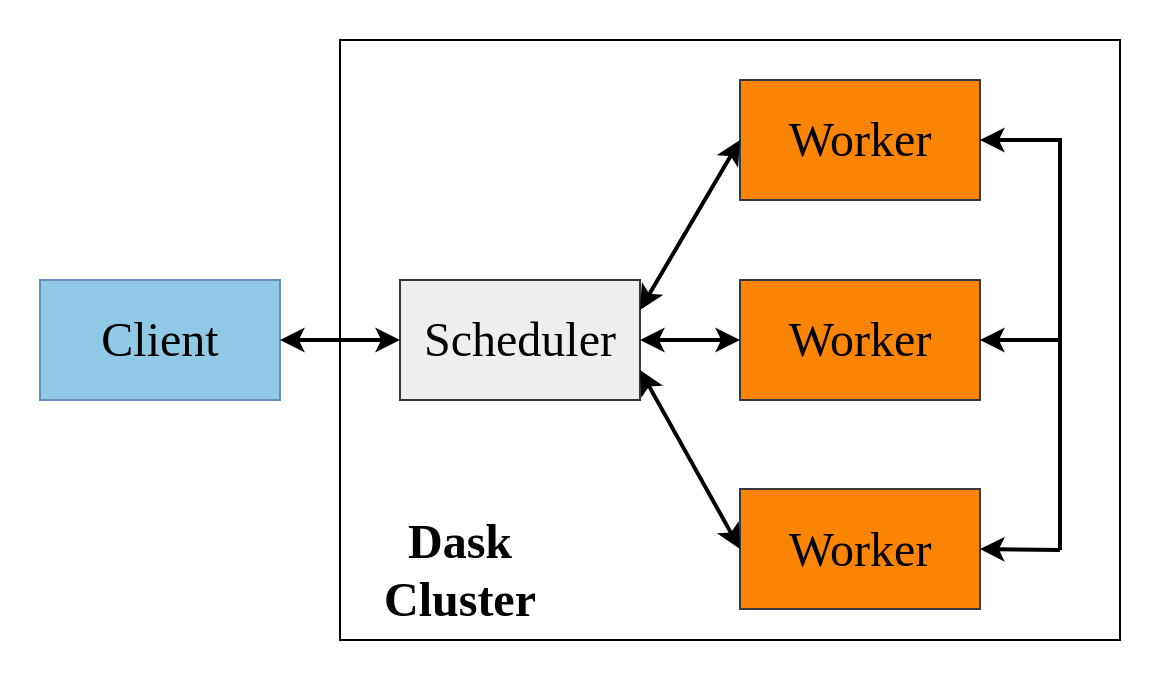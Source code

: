 <mxfile version="22.1.11" type="device">
  <diagram id="l3NhRBhDLIf5PnLwlUr5" name="第 1 页">
    <mxGraphModel dx="954" dy="617" grid="1" gridSize="10" guides="1" tooltips="1" connect="1" arrows="1" fold="1" page="1" pageScale="1" pageWidth="827" pageHeight="1169" math="0" shadow="0">
      <root>
        <mxCell id="0" />
        <mxCell id="1" parent="0" />
        <mxCell id="lYbXnk3HmZj_8VDVMcrz-1" value="" style="rounded=0;whiteSpace=wrap;html=1;strokeColor=none;fillColor=none;" vertex="1" parent="1">
          <mxGeometry x="110" y="280" width="580" height="340" as="geometry" />
        </mxCell>
        <mxCell id="oaZKFxYuU0ERnZb8SXf1-8" value="" style="rounded=0;whiteSpace=wrap;html=1;fontFamily=Times New Roman;fontSize=24;fillColor=none;" parent="1" vertex="1">
          <mxGeometry x="280" y="300" width="390" height="300" as="geometry" />
        </mxCell>
        <mxCell id="oaZKFxYuU0ERnZb8SXf1-1" value="&lt;font style=&quot;font-size: 24px;&quot;&gt;Client&lt;/font&gt;" style="rounded=0;whiteSpace=wrap;html=1;fillColor=#90C9E6;strokeColor=#6c8ebf;fontFamily=Times New Roman;" parent="1" vertex="1">
          <mxGeometry x="130" y="420" width="120" height="60" as="geometry" />
        </mxCell>
        <mxCell id="oaZKFxYuU0ERnZb8SXf1-3" value="Scheduler" style="rounded=0;whiteSpace=wrap;html=1;fontSize=24;fillColor=#eeeeee;strokeColor=#36393d;fontFamily=Times New Roman;" parent="1" vertex="1">
          <mxGeometry x="310" y="420" width="120" height="60" as="geometry" />
        </mxCell>
        <mxCell id="oaZKFxYuU0ERnZb8SXf1-4" value="Worker" style="rounded=0;whiteSpace=wrap;html=1;fontSize=24;fillColor=#FB8402;strokeColor=#36393d;fontFamily=Times New Roman;" parent="1" vertex="1">
          <mxGeometry x="480" y="320" width="120" height="60" as="geometry" />
        </mxCell>
        <mxCell id="oaZKFxYuU0ERnZb8SXf1-6" value="Worker" style="rounded=0;whiteSpace=wrap;html=1;fontSize=24;fillColor=#FB8402;strokeColor=#36393d;fontFamily=Times New Roman;" parent="1" vertex="1">
          <mxGeometry x="480" y="420" width="120" height="60" as="geometry" />
        </mxCell>
        <mxCell id="oaZKFxYuU0ERnZb8SXf1-7" value="Worker" style="rounded=0;whiteSpace=wrap;html=1;fontSize=24;fillColor=#FB8402;strokeColor=#36393d;fontFamily=Times New Roman;" parent="1" vertex="1">
          <mxGeometry x="480" y="524.5" width="120" height="60" as="geometry" />
        </mxCell>
        <mxCell id="oaZKFxYuU0ERnZb8SXf1-9" value="&lt;b&gt;Dask Cluster&lt;/b&gt;" style="text;html=1;strokeColor=none;fillColor=none;align=center;verticalAlign=middle;whiteSpace=wrap;rounded=0;fontFamily=Times New Roman;fontSize=24;" parent="1" vertex="1">
          <mxGeometry x="290" y="540" width="100" height="50" as="geometry" />
        </mxCell>
        <mxCell id="oaZKFxYuU0ERnZb8SXf1-10" value="" style="endArrow=classic;startArrow=classic;html=1;rounded=0;fontFamily=Times New Roman;fontSize=24;exitX=1;exitY=0.25;exitDx=0;exitDy=0;entryX=0;entryY=0.5;entryDx=0;entryDy=0;strokeWidth=2;" parent="1" source="oaZKFxYuU0ERnZb8SXf1-3" target="oaZKFxYuU0ERnZb8SXf1-4" edge="1">
          <mxGeometry width="50" height="50" relative="1" as="geometry">
            <mxPoint x="800" y="120" as="sourcePoint" />
            <mxPoint x="850" y="70" as="targetPoint" />
          </mxGeometry>
        </mxCell>
        <mxCell id="oaZKFxYuU0ERnZb8SXf1-11" value="" style="endArrow=classic;startArrow=classic;html=1;rounded=0;fontFamily=Times New Roman;fontSize=24;exitX=1;exitY=0.5;exitDx=0;exitDy=0;entryX=0;entryY=0.5;entryDx=0;entryDy=0;strokeWidth=2;" parent="1" source="oaZKFxYuU0ERnZb8SXf1-3" target="oaZKFxYuU0ERnZb8SXf1-6" edge="1">
          <mxGeometry width="50" height="50" relative="1" as="geometry">
            <mxPoint x="440" y="445" as="sourcePoint" />
            <mxPoint x="490" y="360" as="targetPoint" />
          </mxGeometry>
        </mxCell>
        <mxCell id="oaZKFxYuU0ERnZb8SXf1-12" value="" style="endArrow=classic;startArrow=classic;html=1;rounded=0;fontFamily=Times New Roman;fontSize=24;exitX=1;exitY=0.75;exitDx=0;exitDy=0;entryX=0;entryY=0.5;entryDx=0;entryDy=0;strokeWidth=2;" parent="1" source="oaZKFxYuU0ERnZb8SXf1-3" target="oaZKFxYuU0ERnZb8SXf1-7" edge="1">
          <mxGeometry width="50" height="50" relative="1" as="geometry">
            <mxPoint x="420" y="160" as="sourcePoint" />
            <mxPoint x="470" y="110" as="targetPoint" />
          </mxGeometry>
        </mxCell>
        <mxCell id="oaZKFxYuU0ERnZb8SXf1-13" value="" style="endArrow=classic;startArrow=classic;html=1;rounded=0;fontFamily=Times New Roman;fontSize=24;entryX=0;entryY=0.5;entryDx=0;entryDy=0;exitX=1;exitY=0.5;exitDx=0;exitDy=0;strokeWidth=2;" parent="1" source="oaZKFxYuU0ERnZb8SXf1-1" target="oaZKFxYuU0ERnZb8SXf1-3" edge="1">
          <mxGeometry width="50" height="50" relative="1" as="geometry">
            <mxPoint x="-10" y="310" as="sourcePoint" />
            <mxPoint x="40" y="260" as="targetPoint" />
          </mxGeometry>
        </mxCell>
        <mxCell id="oaZKFxYuU0ERnZb8SXf1-17" value="" style="endArrow=none;html=1;rounded=0;strokeWidth=2;fontFamily=Times New Roman;fontSize=18;" parent="1" edge="1">
          <mxGeometry width="50" height="50" relative="1" as="geometry">
            <mxPoint x="640" y="555" as="sourcePoint" />
            <mxPoint x="640" y="349" as="targetPoint" />
          </mxGeometry>
        </mxCell>
        <mxCell id="oaZKFxYuU0ERnZb8SXf1-18" value="" style="endArrow=classic;html=1;rounded=0;strokeWidth=2;fontFamily=Times New Roman;fontSize=18;entryX=1;entryY=0.5;entryDx=0;entryDy=0;" parent="1" target="oaZKFxYuU0ERnZb8SXf1-4" edge="1">
          <mxGeometry width="50" height="50" relative="1" as="geometry">
            <mxPoint x="640" y="350" as="sourcePoint" />
            <mxPoint x="850" y="370" as="targetPoint" />
          </mxGeometry>
        </mxCell>
        <mxCell id="oaZKFxYuU0ERnZb8SXf1-19" value="" style="endArrow=classic;html=1;rounded=0;strokeWidth=2;fontFamily=Times New Roman;fontSize=18;entryX=1;entryY=0.5;entryDx=0;entryDy=0;" parent="1" target="oaZKFxYuU0ERnZb8SXf1-6" edge="1">
          <mxGeometry width="50" height="50" relative="1" as="geometry">
            <mxPoint x="640" y="450" as="sourcePoint" />
            <mxPoint x="860" y="430" as="targetPoint" />
          </mxGeometry>
        </mxCell>
        <mxCell id="oaZKFxYuU0ERnZb8SXf1-20" value="" style="endArrow=classic;html=1;rounded=0;strokeWidth=2;fontFamily=Times New Roman;fontSize=18;entryX=1;entryY=0.5;entryDx=0;entryDy=0;" parent="1" target="oaZKFxYuU0ERnZb8SXf1-7" edge="1">
          <mxGeometry width="50" height="50" relative="1" as="geometry">
            <mxPoint x="640" y="555" as="sourcePoint" />
            <mxPoint x="820" y="470" as="targetPoint" />
          </mxGeometry>
        </mxCell>
      </root>
    </mxGraphModel>
  </diagram>
</mxfile>

